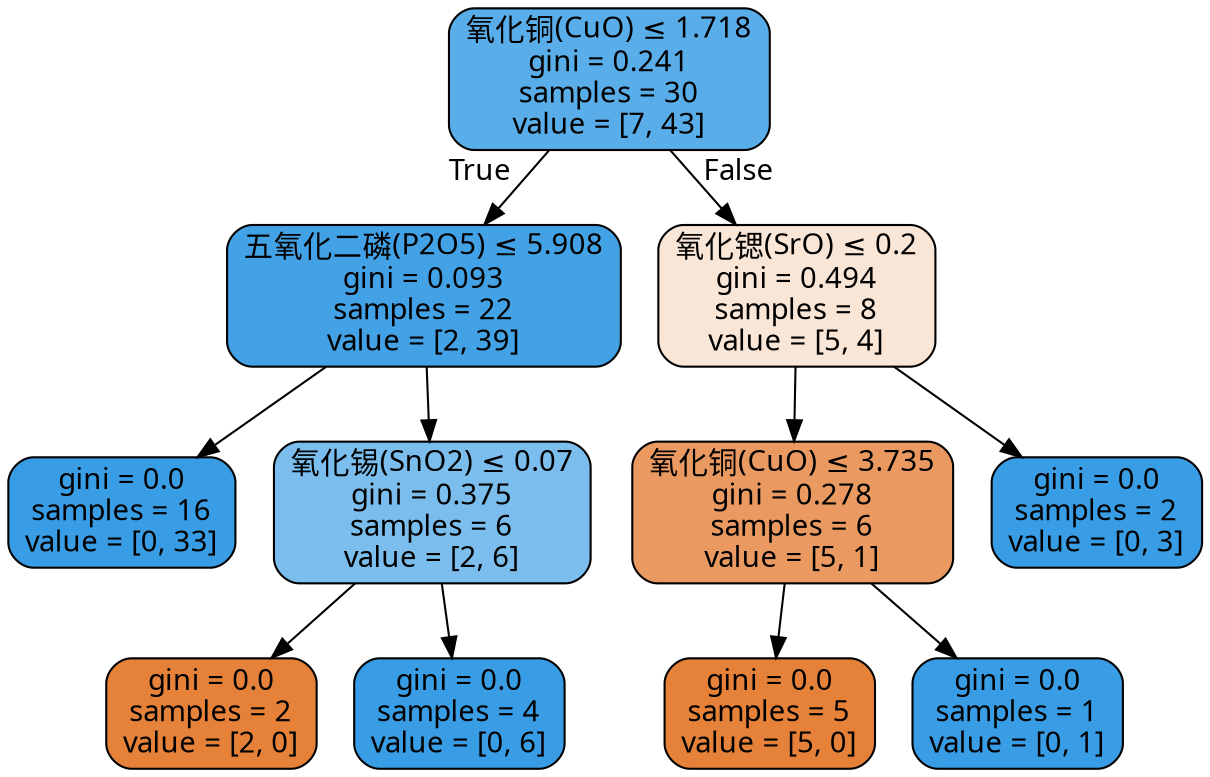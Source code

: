 digraph Tree {
node [shape=box, style="filled, rounded", color="black", fontname="DengXian"] ;
edge [fontname="DengXian"] ;
0 [label=<氧化铜(CuO) &le; 1.718<br/>gini = 0.241<br/>samples = 30<br/>value = [7, 43]>, fillcolor="#59ade9"] ;
1 [label=<五氧化二磷(P2O5) &le; 5.908<br/>gini = 0.093<br/>samples = 22<br/>value = [2, 39]>, fillcolor="#43a2e6"] ;
0 -> 1 [labeldistance=2.5, labelangle=45, headlabel="True"] ;
2 [label=<gini = 0.0<br/>samples = 16<br/>value = [0, 33]>, fillcolor="#399de5"] ;
1 -> 2 ;
3 [label=<氧化锡(SnO2) &le; 0.07<br/>gini = 0.375<br/>samples = 6<br/>value = [2, 6]>, fillcolor="#7bbeee"] ;
1 -> 3 ;
4 [label=<gini = 0.0<br/>samples = 2<br/>value = [2, 0]>, fillcolor="#e58139"] ;
3 -> 4 ;
5 [label=<gini = 0.0<br/>samples = 4<br/>value = [0, 6]>, fillcolor="#399de5"] ;
3 -> 5 ;
6 [label=<氧化锶(SrO) &le; 0.2<br/>gini = 0.494<br/>samples = 8<br/>value = [5, 4]>, fillcolor="#fae6d7"] ;
0 -> 6 [labeldistance=2.5, labelangle=-45, headlabel="False"] ;
7 [label=<氧化铜(CuO) &le; 3.735<br/>gini = 0.278<br/>samples = 6<br/>value = [5, 1]>, fillcolor="#ea9a61"] ;
6 -> 7 ;
8 [label=<gini = 0.0<br/>samples = 5<br/>value = [5, 0]>, fillcolor="#e58139"] ;
7 -> 8 ;
9 [label=<gini = 0.0<br/>samples = 1<br/>value = [0, 1]>, fillcolor="#399de5"] ;
7 -> 9 ;
10 [label=<gini = 0.0<br/>samples = 2<br/>value = [0, 3]>, fillcolor="#399de5"] ;
6 -> 10 ;
}